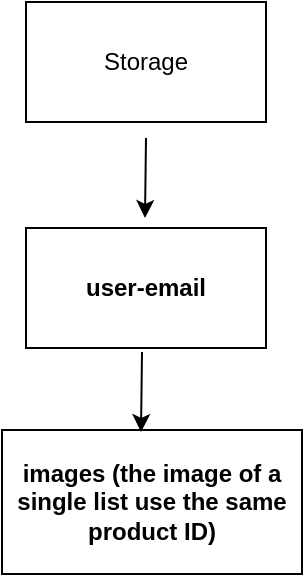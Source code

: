 <mxfile>
    <diagram id="foIaXR9JUkiq3hV4xu3Y" name="Page-1">
        <mxGraphModel dx="1066" dy="586" grid="1" gridSize="10" guides="1" tooltips="1" connect="1" arrows="1" fold="1" page="1" pageScale="1" pageWidth="850" pageHeight="1100" math="0" shadow="0">
            <root>
                <mxCell id="0"/>
                <mxCell id="1" parent="0"/>
                <mxCell id="2" value="Storage" style="rounded=0;whiteSpace=wrap;html=1;" parent="1" vertex="1">
                    <mxGeometry x="62" y="60" width="120" height="60" as="geometry"/>
                </mxCell>
                <mxCell id="3" value="user-email" style="rounded=0;whiteSpace=wrap;html=1;fontStyle=1" parent="1" vertex="1">
                    <mxGeometry x="62" y="173" width="120" height="60" as="geometry"/>
                </mxCell>
                <mxCell id="4" value="" style="endArrow=classic;html=1;" parent="1" edge="1">
                    <mxGeometry width="50" height="50" relative="1" as="geometry">
                        <mxPoint x="122" y="128" as="sourcePoint"/>
                        <mxPoint x="121.5" y="168" as="targetPoint"/>
                    </mxGeometry>
                </mxCell>
                <mxCell id="5" value="images (the image of a single list use the same product ID)" style="rounded=0;whiteSpace=wrap;html=1;fontStyle=1" vertex="1" parent="1">
                    <mxGeometry x="50" y="274" width="150" height="72" as="geometry"/>
                </mxCell>
                <mxCell id="6" value="" style="endArrow=classic;html=1;" edge="1" parent="1">
                    <mxGeometry width="50" height="50" relative="1" as="geometry">
                        <mxPoint x="120" y="235" as="sourcePoint"/>
                        <mxPoint x="119.5" y="275" as="targetPoint"/>
                    </mxGeometry>
                </mxCell>
            </root>
        </mxGraphModel>
    </diagram>
</mxfile>